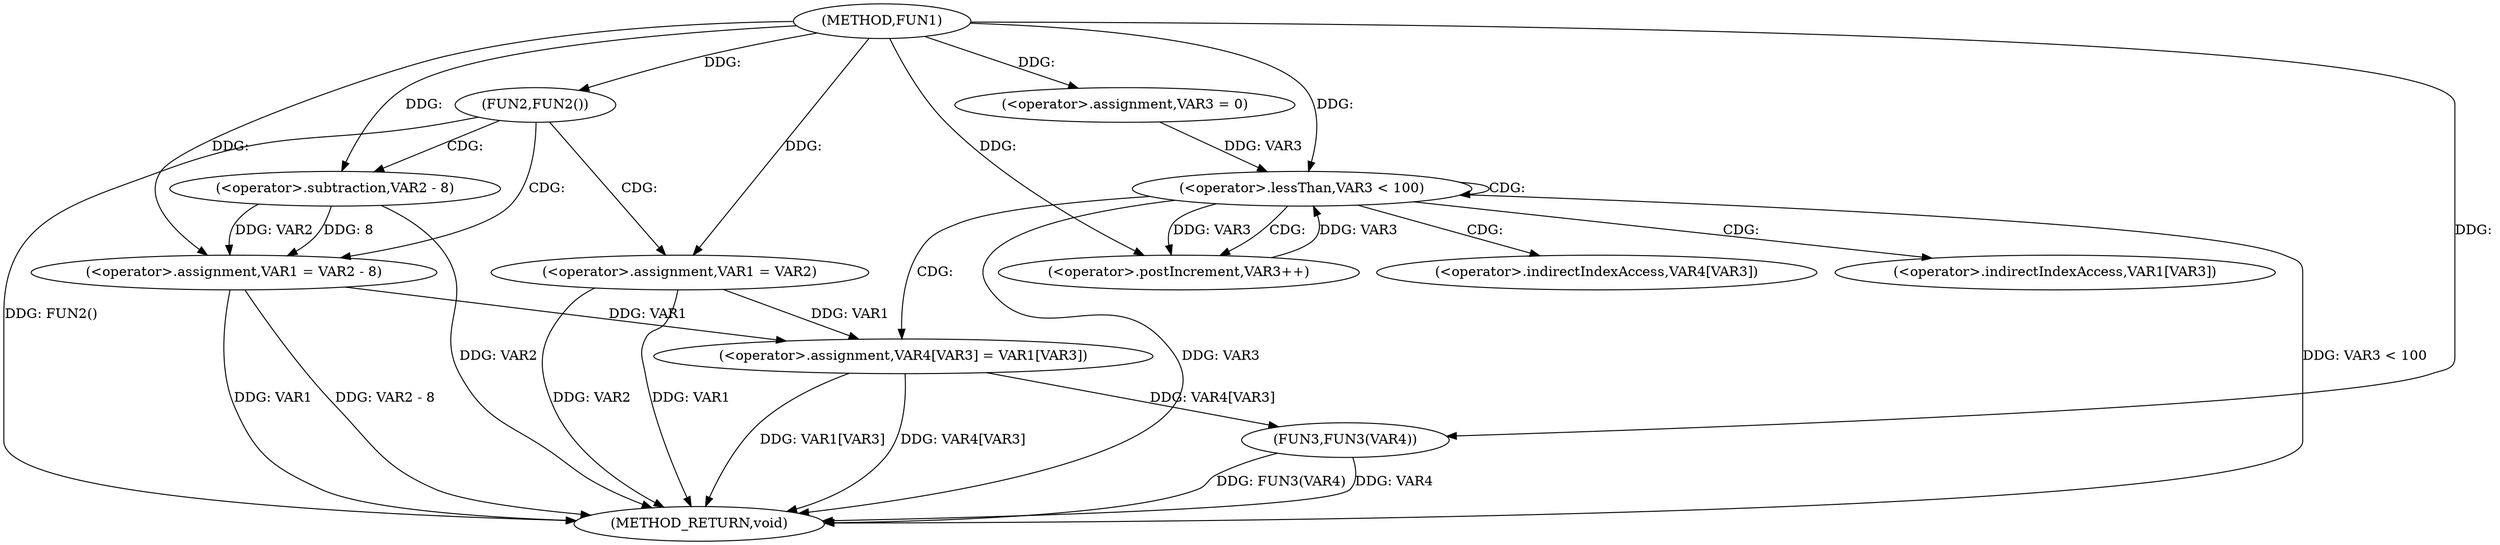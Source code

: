 digraph FUN1 {  
"1000100" [label = "(METHOD,FUN1)" ]
"1000139" [label = "(METHOD_RETURN,void)" ]
"1000105" [label = "(FUN2,FUN2())" ]
"1000107" [label = "(<operator>.assignment,VAR1 = VAR2 - 8)" ]
"1000109" [label = "(<operator>.subtraction,VAR2 - 8)" ]
"1000114" [label = "(<operator>.assignment,VAR1 = VAR2)" ]
"1000121" [label = "(<operator>.assignment,VAR3 = 0)" ]
"1000124" [label = "(<operator>.lessThan,VAR3 < 100)" ]
"1000127" [label = "(<operator>.postIncrement,VAR3++)" ]
"1000130" [label = "(<operator>.assignment,VAR4[VAR3] = VAR1[VAR3])" ]
"1000137" [label = "(FUN3,FUN3(VAR4))" ]
"1000131" [label = "(<operator>.indirectIndexAccess,VAR4[VAR3])" ]
"1000134" [label = "(<operator>.indirectIndexAccess,VAR1[VAR3])" ]
  "1000124" -> "1000139"  [ label = "DDG: VAR3"] 
  "1000107" -> "1000139"  [ label = "DDG: VAR1"] 
  "1000105" -> "1000139"  [ label = "DDG: FUN2()"] 
  "1000130" -> "1000139"  [ label = "DDG: VAR1[VAR3]"] 
  "1000109" -> "1000139"  [ label = "DDG: VAR2"] 
  "1000137" -> "1000139"  [ label = "DDG: VAR4"] 
  "1000114" -> "1000139"  [ label = "DDG: VAR2"] 
  "1000114" -> "1000139"  [ label = "DDG: VAR1"] 
  "1000137" -> "1000139"  [ label = "DDG: FUN3(VAR4)"] 
  "1000107" -> "1000139"  [ label = "DDG: VAR2 - 8"] 
  "1000130" -> "1000139"  [ label = "DDG: VAR4[VAR3]"] 
  "1000124" -> "1000139"  [ label = "DDG: VAR3 < 100"] 
  "1000100" -> "1000105"  [ label = "DDG: "] 
  "1000109" -> "1000107"  [ label = "DDG: VAR2"] 
  "1000109" -> "1000107"  [ label = "DDG: 8"] 
  "1000100" -> "1000107"  [ label = "DDG: "] 
  "1000100" -> "1000109"  [ label = "DDG: "] 
  "1000100" -> "1000114"  [ label = "DDG: "] 
  "1000100" -> "1000121"  [ label = "DDG: "] 
  "1000121" -> "1000124"  [ label = "DDG: VAR3"] 
  "1000127" -> "1000124"  [ label = "DDG: VAR3"] 
  "1000100" -> "1000124"  [ label = "DDG: "] 
  "1000124" -> "1000127"  [ label = "DDG: VAR3"] 
  "1000100" -> "1000127"  [ label = "DDG: "] 
  "1000107" -> "1000130"  [ label = "DDG: VAR1"] 
  "1000114" -> "1000130"  [ label = "DDG: VAR1"] 
  "1000130" -> "1000137"  [ label = "DDG: VAR4[VAR3]"] 
  "1000100" -> "1000137"  [ label = "DDG: "] 
  "1000105" -> "1000109"  [ label = "CDG: "] 
  "1000105" -> "1000107"  [ label = "CDG: "] 
  "1000105" -> "1000114"  [ label = "CDG: "] 
  "1000124" -> "1000124"  [ label = "CDG: "] 
  "1000124" -> "1000130"  [ label = "CDG: "] 
  "1000124" -> "1000131"  [ label = "CDG: "] 
  "1000124" -> "1000127"  [ label = "CDG: "] 
  "1000124" -> "1000134"  [ label = "CDG: "] 
}

